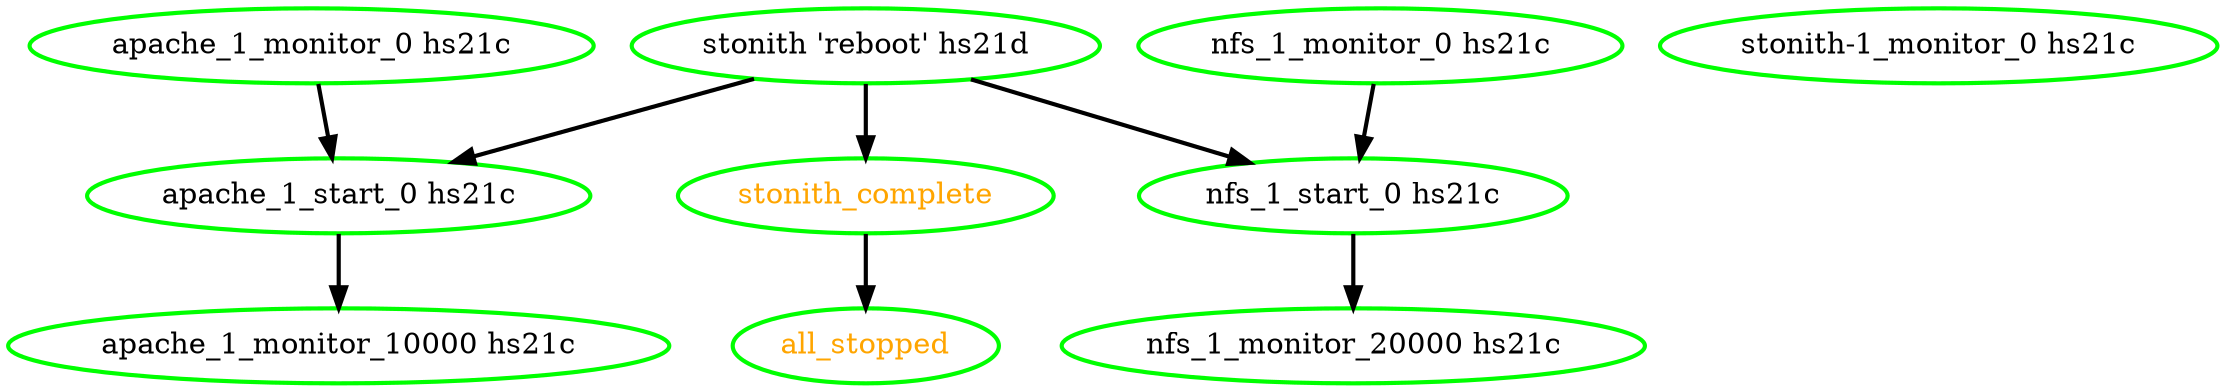 digraph "g" {
"all_stopped" [ style=bold color="green" fontcolor="orange" ]
"apache_1_monitor_0 hs21c" -> "apache_1_start_0 hs21c" [ style = bold]
"apache_1_monitor_0 hs21c" [ style=bold color="green" fontcolor="black" ]
"apache_1_monitor_10000 hs21c" [ style=bold color="green" fontcolor="black" ]
"apache_1_start_0 hs21c" -> "apache_1_monitor_10000 hs21c" [ style = bold]
"apache_1_start_0 hs21c" [ style=bold color="green" fontcolor="black" ]
"nfs_1_monitor_0 hs21c" -> "nfs_1_start_0 hs21c" [ style = bold]
"nfs_1_monitor_0 hs21c" [ style=bold color="green" fontcolor="black" ]
"nfs_1_monitor_20000 hs21c" [ style=bold color="green" fontcolor="black" ]
"nfs_1_start_0 hs21c" -> "nfs_1_monitor_20000 hs21c" [ style = bold]
"nfs_1_start_0 hs21c" [ style=bold color="green" fontcolor="black" ]
"stonith 'reboot' hs21d" -> "apache_1_start_0 hs21c" [ style = bold]
"stonith 'reboot' hs21d" -> "nfs_1_start_0 hs21c" [ style = bold]
"stonith 'reboot' hs21d" -> "stonith_complete" [ style = bold]
"stonith 'reboot' hs21d" [ style=bold color="green" fontcolor="black"]
"stonith-1_monitor_0 hs21c" [ style=bold color="green" fontcolor="black" ]
"stonith_complete" -> "all_stopped" [ style = bold]
"stonith_complete" [ style=bold color="green" fontcolor="orange" ]
}
